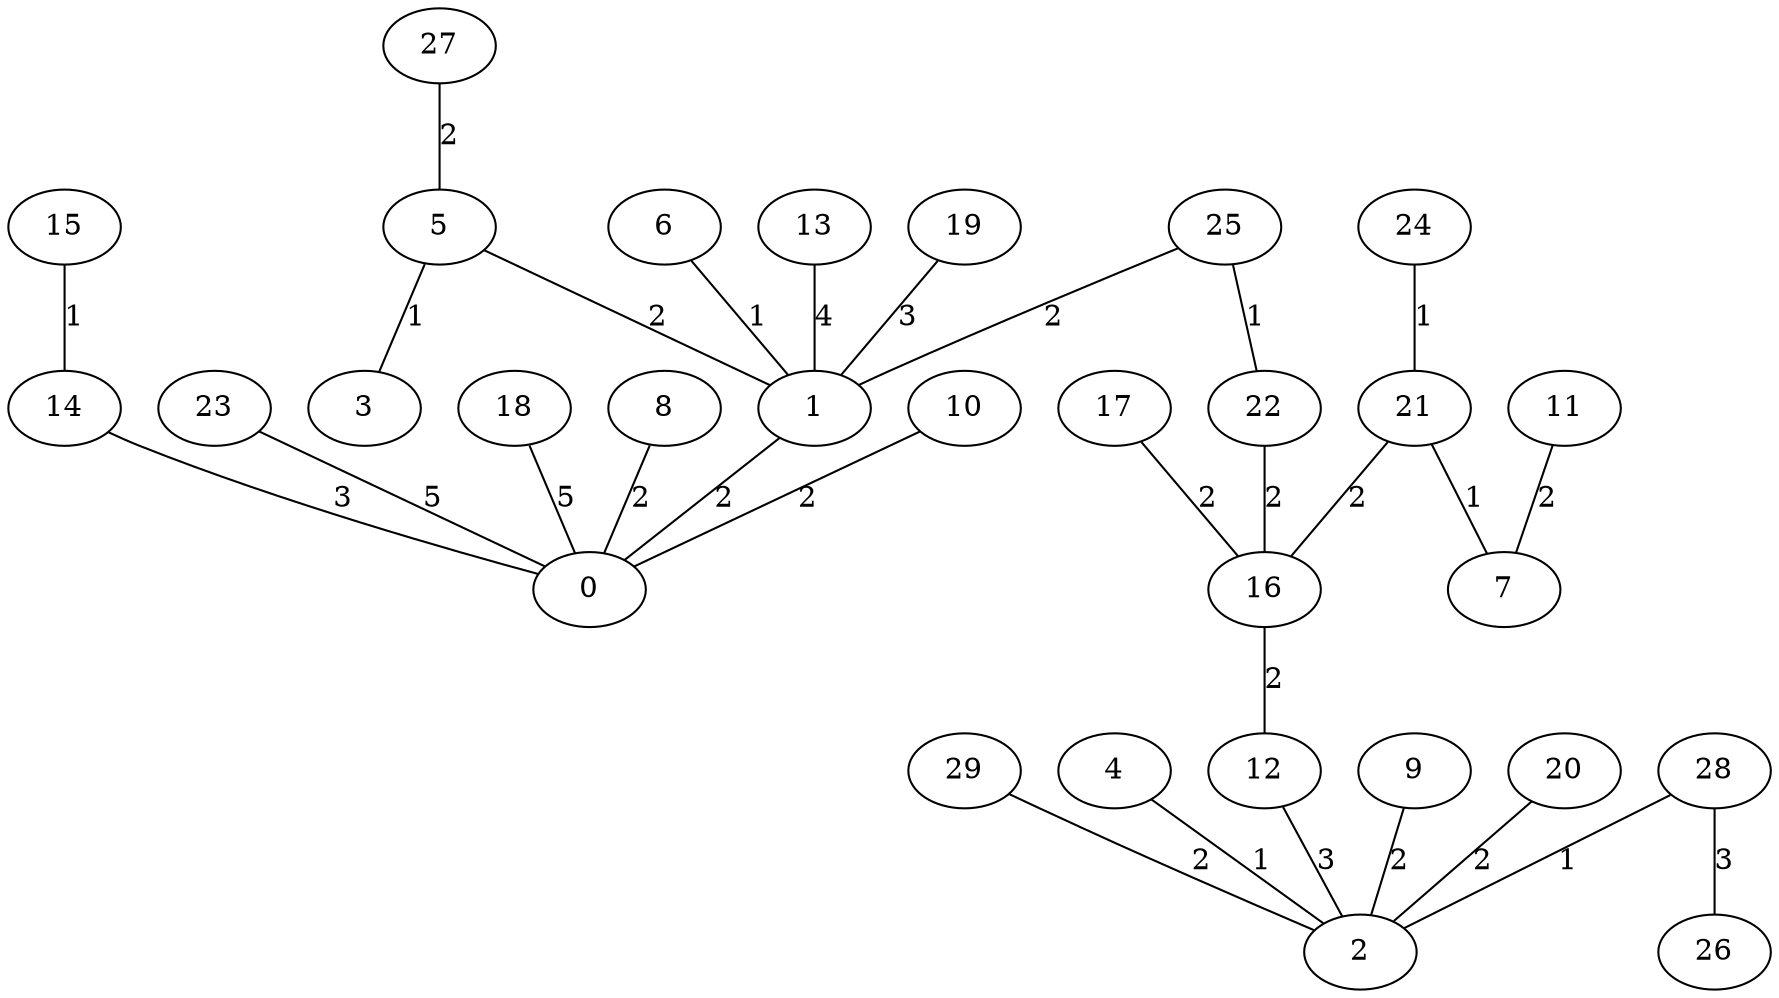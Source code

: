 graph{
   3;
   12;
   14;
   18;
   5;
   8;
   15;
   6;
   2;
   29;
   7;
   11;
   13;
   1;
   4;
   19;
   17;
   28;
   10;
   27;
   22;
   9;
   20;
   25;
   23;
   26;
   0;
   16;
   21;
   24;
   13 -- 1 [label="4"];
   15 -- 14 [label="1"];
   21 -- 16 [label="2"];
   18 -- 0 [label="5"];
   10 -- 0 [label="2"];
   12 -- 2 [label="3"];
   23 -- 0 [label="5"];
   29 -- 2 [label="2"];
   8 -- 0 [label="2"];
   25 -- 1 [label="2"];
   4 -- 2 [label="1"];
   6 -- 1 [label="1"];
   17 -- 16 [label="2"];
   19 -- 1 [label="3"];
   9 -- 2 [label="2"];
   22 -- 16 [label="2"];
   27 -- 5 [label="2"];
   28 -- 2 [label="1"];
   21 -- 7 [label="1"];
   11 -- 7 [label="2"];
   16 -- 12 [label="2"];
   5 -- 1 [label="2"];
   20 -- 2 [label="2"];
   25 -- 22 [label="1"];
   14 -- 0 [label="3"];
   1 -- 0 [label="2"];
   24 -- 21 [label="1"];
   5 -- 3 [label="1"];
   28 -- 26 [label="3"];
}